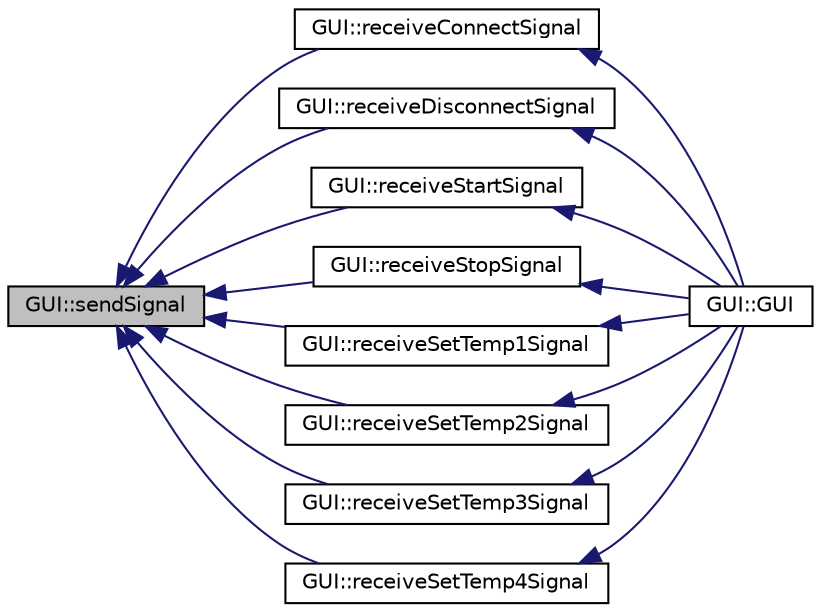 digraph "GUI::sendSignal"
{
  edge [fontname="Helvetica",fontsize="10",labelfontname="Helvetica",labelfontsize="10"];
  node [fontname="Helvetica",fontsize="10",shape=record];
  rankdir="LR";
  Node1 [label="GUI::sendSignal",height=0.2,width=0.4,color="black", fillcolor="grey75", style="filled", fontcolor="black"];
  Node1 -> Node2 [dir="back",color="midnightblue",fontsize="10",style="solid",fontname="Helvetica"];
  Node2 [label="GUI::receiveConnectSignal",height=0.2,width=0.4,color="black", fillcolor="white", style="filled",URL="$class_g_u_i.html#aae7d06a8383bd9ef7a865a8fd928db8a"];
  Node2 -> Node3 [dir="back",color="midnightblue",fontsize="10",style="solid",fontname="Helvetica"];
  Node3 [label="GUI::GUI",height=0.2,width=0.4,color="black", fillcolor="white", style="filled",URL="$class_g_u_i.html#a35d5fc00149b54cd5a44adf42c7aba80"];
  Node1 -> Node4 [dir="back",color="midnightblue",fontsize="10",style="solid",fontname="Helvetica"];
  Node4 [label="GUI::receiveDisconnectSignal",height=0.2,width=0.4,color="black", fillcolor="white", style="filled",URL="$class_g_u_i.html#a9d62ae03c821a735d3593a438db35162"];
  Node4 -> Node3 [dir="back",color="midnightblue",fontsize="10",style="solid",fontname="Helvetica"];
  Node1 -> Node5 [dir="back",color="midnightblue",fontsize="10",style="solid",fontname="Helvetica"];
  Node5 [label="GUI::receiveStartSignal",height=0.2,width=0.4,color="black", fillcolor="white", style="filled",URL="$class_g_u_i.html#a7de844a9e424473b5ad463bfa11bbb0e"];
  Node5 -> Node3 [dir="back",color="midnightblue",fontsize="10",style="solid",fontname="Helvetica"];
  Node1 -> Node6 [dir="back",color="midnightblue",fontsize="10",style="solid",fontname="Helvetica"];
  Node6 [label="GUI::receiveStopSignal",height=0.2,width=0.4,color="black", fillcolor="white", style="filled",URL="$class_g_u_i.html#aac7927a4be8991e32743222943db7bdb"];
  Node6 -> Node3 [dir="back",color="midnightblue",fontsize="10",style="solid",fontname="Helvetica"];
  Node1 -> Node7 [dir="back",color="midnightblue",fontsize="10",style="solid",fontname="Helvetica"];
  Node7 [label="GUI::receiveSetTemp1Signal",height=0.2,width=0.4,color="black", fillcolor="white", style="filled",URL="$class_g_u_i.html#afdf22089d724466959d8856681c71bfa"];
  Node7 -> Node3 [dir="back",color="midnightblue",fontsize="10",style="solid",fontname="Helvetica"];
  Node1 -> Node8 [dir="back",color="midnightblue",fontsize="10",style="solid",fontname="Helvetica"];
  Node8 [label="GUI::receiveSetTemp2Signal",height=0.2,width=0.4,color="black", fillcolor="white", style="filled",URL="$class_g_u_i.html#a0e1764751934629e673f13a7be772362"];
  Node8 -> Node3 [dir="back",color="midnightblue",fontsize="10",style="solid",fontname="Helvetica"];
  Node1 -> Node9 [dir="back",color="midnightblue",fontsize="10",style="solid",fontname="Helvetica"];
  Node9 [label="GUI::receiveSetTemp3Signal",height=0.2,width=0.4,color="black", fillcolor="white", style="filled",URL="$class_g_u_i.html#ac34f9645b5e751a9eedd07ee294e688c"];
  Node9 -> Node3 [dir="back",color="midnightblue",fontsize="10",style="solid",fontname="Helvetica"];
  Node1 -> Node10 [dir="back",color="midnightblue",fontsize="10",style="solid",fontname="Helvetica"];
  Node10 [label="GUI::receiveSetTemp4Signal",height=0.2,width=0.4,color="black", fillcolor="white", style="filled",URL="$class_g_u_i.html#a5c5b5adafd8e2876ec75c033374c3e50"];
  Node10 -> Node3 [dir="back",color="midnightblue",fontsize="10",style="solid",fontname="Helvetica"];
}
